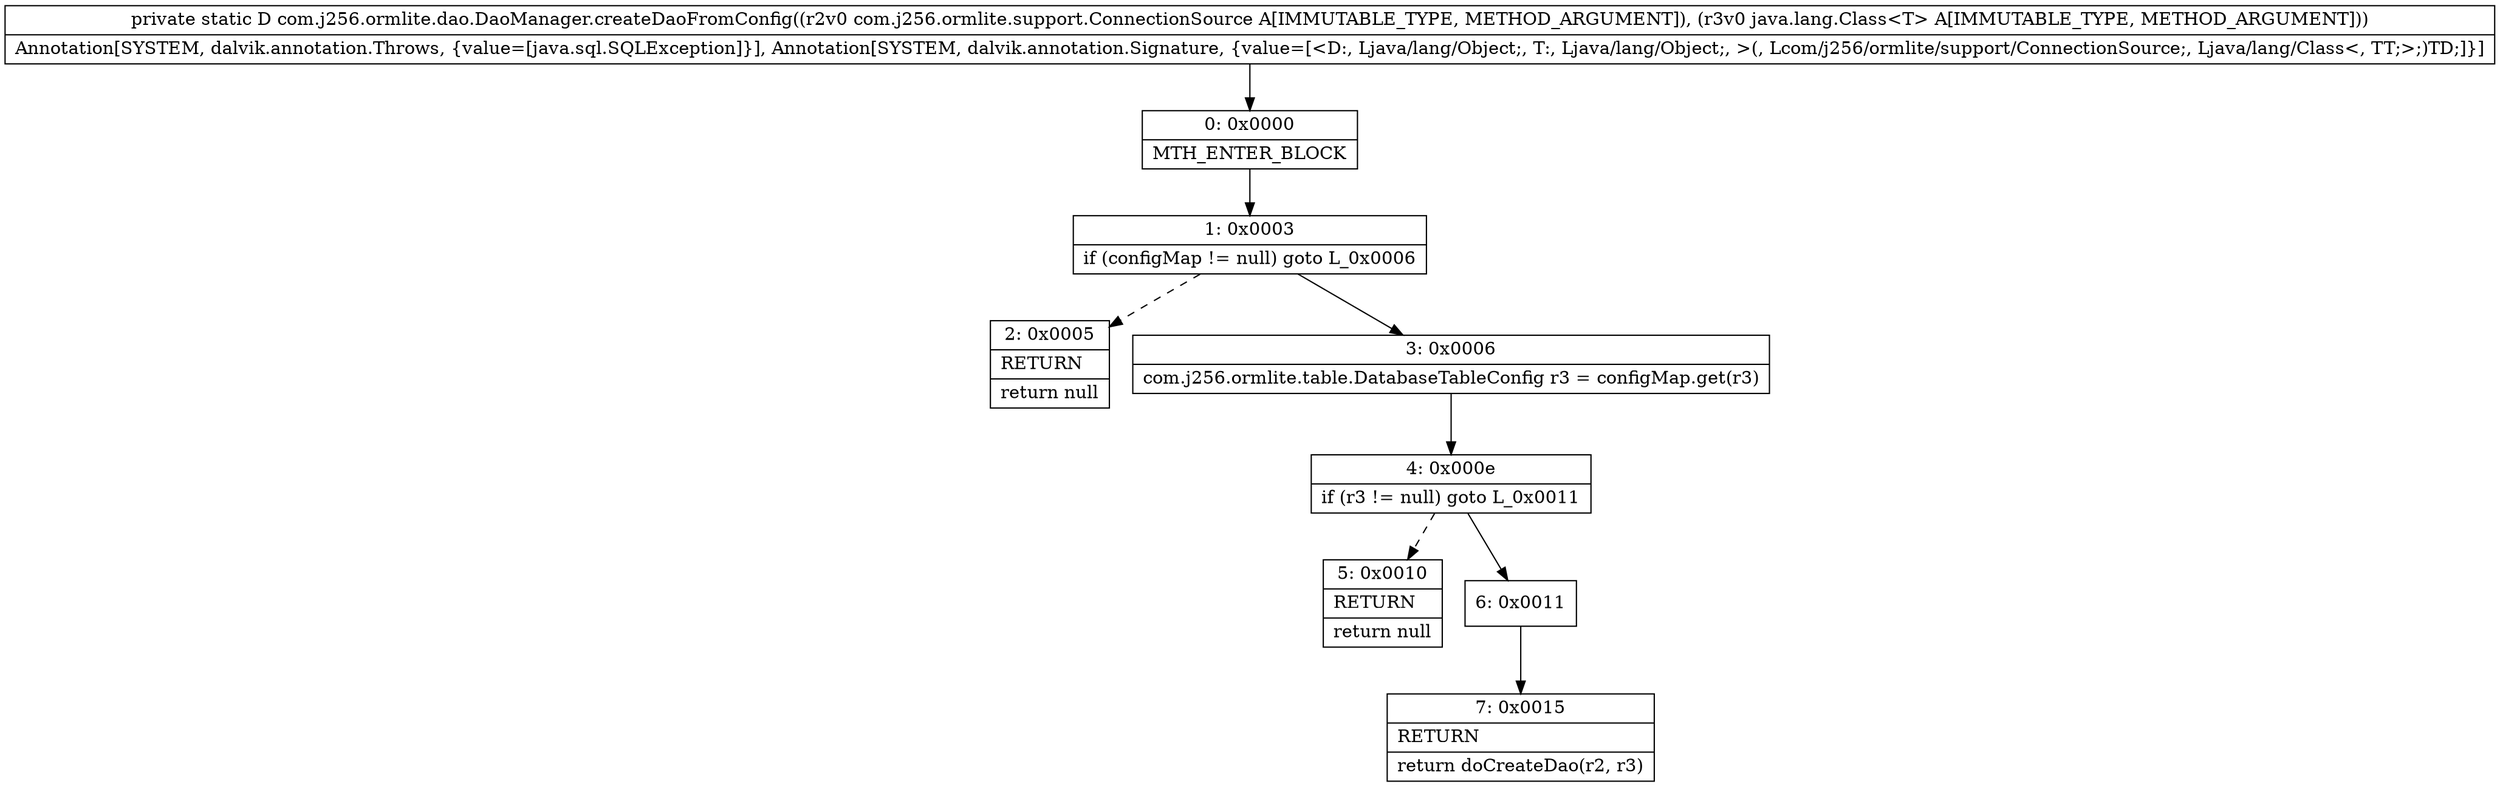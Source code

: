 digraph "CFG forcom.j256.ormlite.dao.DaoManager.createDaoFromConfig(Lcom\/j256\/ormlite\/support\/ConnectionSource;Ljava\/lang\/Class;)Ljava\/lang\/Object;" {
Node_0 [shape=record,label="{0\:\ 0x0000|MTH_ENTER_BLOCK\l}"];
Node_1 [shape=record,label="{1\:\ 0x0003|if (configMap != null) goto L_0x0006\l}"];
Node_2 [shape=record,label="{2\:\ 0x0005|RETURN\l|return null\l}"];
Node_3 [shape=record,label="{3\:\ 0x0006|com.j256.ormlite.table.DatabaseTableConfig r3 = configMap.get(r3)\l}"];
Node_4 [shape=record,label="{4\:\ 0x000e|if (r3 != null) goto L_0x0011\l}"];
Node_5 [shape=record,label="{5\:\ 0x0010|RETURN\l|return null\l}"];
Node_6 [shape=record,label="{6\:\ 0x0011}"];
Node_7 [shape=record,label="{7\:\ 0x0015|RETURN\l|return doCreateDao(r2, r3)\l}"];
MethodNode[shape=record,label="{private static D com.j256.ormlite.dao.DaoManager.createDaoFromConfig((r2v0 com.j256.ormlite.support.ConnectionSource A[IMMUTABLE_TYPE, METHOD_ARGUMENT]), (r3v0 java.lang.Class\<T\> A[IMMUTABLE_TYPE, METHOD_ARGUMENT]))  | Annotation[SYSTEM, dalvik.annotation.Throws, \{value=[java.sql.SQLException]\}], Annotation[SYSTEM, dalvik.annotation.Signature, \{value=[\<D:, Ljava\/lang\/Object;, T:, Ljava\/lang\/Object;, \>(, Lcom\/j256\/ormlite\/support\/ConnectionSource;, Ljava\/lang\/Class\<, TT;\>;)TD;]\}]\l}"];
MethodNode -> Node_0;
Node_0 -> Node_1;
Node_1 -> Node_2[style=dashed];
Node_1 -> Node_3;
Node_3 -> Node_4;
Node_4 -> Node_5[style=dashed];
Node_4 -> Node_6;
Node_6 -> Node_7;
}

